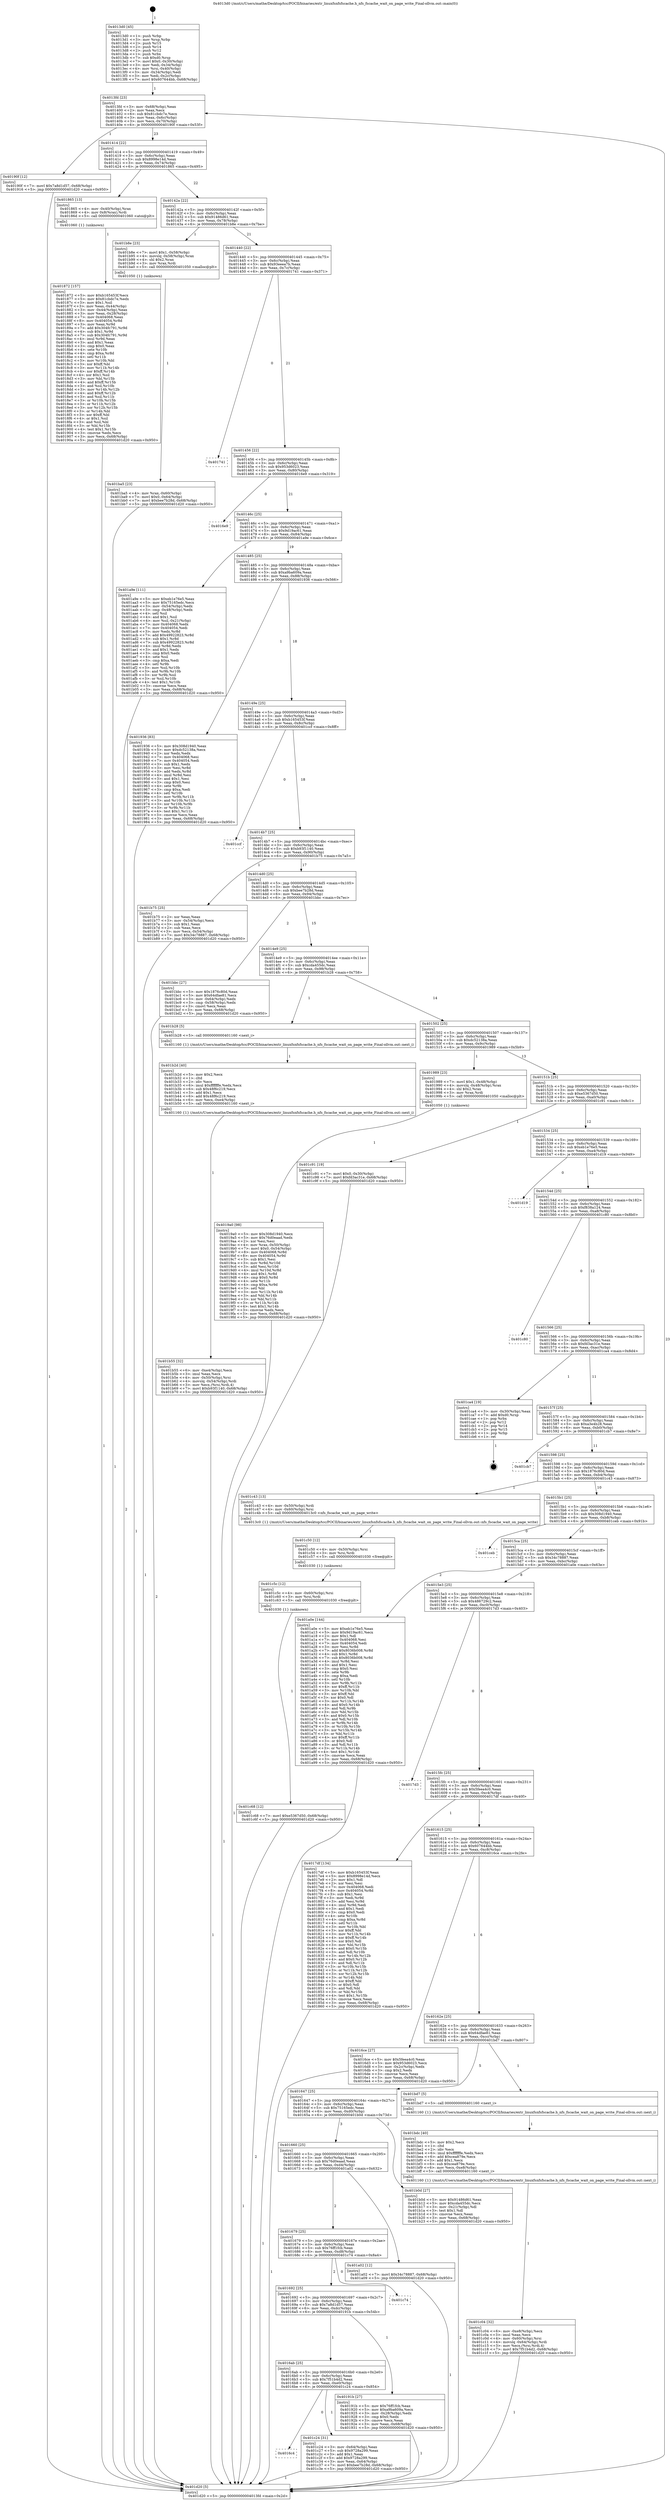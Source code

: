 digraph "0x4013d0" {
  label = "0x4013d0 (/mnt/c/Users/mathe/Desktop/tcc/POCII/binaries/extr_linuxfsnfsfscache.h_nfs_fscache_wait_on_page_write_Final-ollvm.out::main(0))"
  labelloc = "t"
  node[shape=record]

  Entry [label="",width=0.3,height=0.3,shape=circle,fillcolor=black,style=filled]
  "0x4013fd" [label="{
     0x4013fd [23]\l
     | [instrs]\l
     &nbsp;&nbsp;0x4013fd \<+3\>: mov -0x68(%rbp),%eax\l
     &nbsp;&nbsp;0x401400 \<+2\>: mov %eax,%ecx\l
     &nbsp;&nbsp;0x401402 \<+6\>: sub $0x81cbdc7e,%ecx\l
     &nbsp;&nbsp;0x401408 \<+3\>: mov %eax,-0x6c(%rbp)\l
     &nbsp;&nbsp;0x40140b \<+3\>: mov %ecx,-0x70(%rbp)\l
     &nbsp;&nbsp;0x40140e \<+6\>: je 000000000040190f \<main+0x53f\>\l
  }"]
  "0x40190f" [label="{
     0x40190f [12]\l
     | [instrs]\l
     &nbsp;&nbsp;0x40190f \<+7\>: movl $0x7a8d1d57,-0x68(%rbp)\l
     &nbsp;&nbsp;0x401916 \<+5\>: jmp 0000000000401d20 \<main+0x950\>\l
  }"]
  "0x401414" [label="{
     0x401414 [22]\l
     | [instrs]\l
     &nbsp;&nbsp;0x401414 \<+5\>: jmp 0000000000401419 \<main+0x49\>\l
     &nbsp;&nbsp;0x401419 \<+3\>: mov -0x6c(%rbp),%eax\l
     &nbsp;&nbsp;0x40141c \<+5\>: sub $0x8998e14d,%eax\l
     &nbsp;&nbsp;0x401421 \<+3\>: mov %eax,-0x74(%rbp)\l
     &nbsp;&nbsp;0x401424 \<+6\>: je 0000000000401865 \<main+0x495\>\l
  }"]
  Exit [label="",width=0.3,height=0.3,shape=circle,fillcolor=black,style=filled,peripheries=2]
  "0x401865" [label="{
     0x401865 [13]\l
     | [instrs]\l
     &nbsp;&nbsp;0x401865 \<+4\>: mov -0x40(%rbp),%rax\l
     &nbsp;&nbsp;0x401869 \<+4\>: mov 0x8(%rax),%rdi\l
     &nbsp;&nbsp;0x40186d \<+5\>: call 0000000000401060 \<atoi@plt\>\l
     | [calls]\l
     &nbsp;&nbsp;0x401060 \{1\} (unknown)\l
  }"]
  "0x40142a" [label="{
     0x40142a [22]\l
     | [instrs]\l
     &nbsp;&nbsp;0x40142a \<+5\>: jmp 000000000040142f \<main+0x5f\>\l
     &nbsp;&nbsp;0x40142f \<+3\>: mov -0x6c(%rbp),%eax\l
     &nbsp;&nbsp;0x401432 \<+5\>: sub $0x91486d61,%eax\l
     &nbsp;&nbsp;0x401437 \<+3\>: mov %eax,-0x78(%rbp)\l
     &nbsp;&nbsp;0x40143a \<+6\>: je 0000000000401b8e \<main+0x7be\>\l
  }"]
  "0x401c68" [label="{
     0x401c68 [12]\l
     | [instrs]\l
     &nbsp;&nbsp;0x401c68 \<+7\>: movl $0xe5367d50,-0x68(%rbp)\l
     &nbsp;&nbsp;0x401c6f \<+5\>: jmp 0000000000401d20 \<main+0x950\>\l
  }"]
  "0x401b8e" [label="{
     0x401b8e [23]\l
     | [instrs]\l
     &nbsp;&nbsp;0x401b8e \<+7\>: movl $0x1,-0x58(%rbp)\l
     &nbsp;&nbsp;0x401b95 \<+4\>: movslq -0x58(%rbp),%rax\l
     &nbsp;&nbsp;0x401b99 \<+4\>: shl $0x2,%rax\l
     &nbsp;&nbsp;0x401b9d \<+3\>: mov %rax,%rdi\l
     &nbsp;&nbsp;0x401ba0 \<+5\>: call 0000000000401050 \<malloc@plt\>\l
     | [calls]\l
     &nbsp;&nbsp;0x401050 \{1\} (unknown)\l
  }"]
  "0x401440" [label="{
     0x401440 [22]\l
     | [instrs]\l
     &nbsp;&nbsp;0x401440 \<+5\>: jmp 0000000000401445 \<main+0x75\>\l
     &nbsp;&nbsp;0x401445 \<+3\>: mov -0x6c(%rbp),%eax\l
     &nbsp;&nbsp;0x401448 \<+5\>: sub $0x93eeea7b,%eax\l
     &nbsp;&nbsp;0x40144d \<+3\>: mov %eax,-0x7c(%rbp)\l
     &nbsp;&nbsp;0x401450 \<+6\>: je 0000000000401741 \<main+0x371\>\l
  }"]
  "0x401c5c" [label="{
     0x401c5c [12]\l
     | [instrs]\l
     &nbsp;&nbsp;0x401c5c \<+4\>: mov -0x60(%rbp),%rsi\l
     &nbsp;&nbsp;0x401c60 \<+3\>: mov %rsi,%rdi\l
     &nbsp;&nbsp;0x401c63 \<+5\>: call 0000000000401030 \<free@plt\>\l
     | [calls]\l
     &nbsp;&nbsp;0x401030 \{1\} (unknown)\l
  }"]
  "0x401741" [label="{
     0x401741\l
  }", style=dashed]
  "0x401456" [label="{
     0x401456 [22]\l
     | [instrs]\l
     &nbsp;&nbsp;0x401456 \<+5\>: jmp 000000000040145b \<main+0x8b\>\l
     &nbsp;&nbsp;0x40145b \<+3\>: mov -0x6c(%rbp),%eax\l
     &nbsp;&nbsp;0x40145e \<+5\>: sub $0x953d6023,%eax\l
     &nbsp;&nbsp;0x401463 \<+3\>: mov %eax,-0x80(%rbp)\l
     &nbsp;&nbsp;0x401466 \<+6\>: je 00000000004016e9 \<main+0x319\>\l
  }"]
  "0x401c50" [label="{
     0x401c50 [12]\l
     | [instrs]\l
     &nbsp;&nbsp;0x401c50 \<+4\>: mov -0x50(%rbp),%rsi\l
     &nbsp;&nbsp;0x401c54 \<+3\>: mov %rsi,%rdi\l
     &nbsp;&nbsp;0x401c57 \<+5\>: call 0000000000401030 \<free@plt\>\l
     | [calls]\l
     &nbsp;&nbsp;0x401030 \{1\} (unknown)\l
  }"]
  "0x4016e9" [label="{
     0x4016e9\l
  }", style=dashed]
  "0x40146c" [label="{
     0x40146c [25]\l
     | [instrs]\l
     &nbsp;&nbsp;0x40146c \<+5\>: jmp 0000000000401471 \<main+0xa1\>\l
     &nbsp;&nbsp;0x401471 \<+3\>: mov -0x6c(%rbp),%eax\l
     &nbsp;&nbsp;0x401474 \<+5\>: sub $0x9d19ac61,%eax\l
     &nbsp;&nbsp;0x401479 \<+6\>: mov %eax,-0x84(%rbp)\l
     &nbsp;&nbsp;0x40147f \<+6\>: je 0000000000401a9e \<main+0x6ce\>\l
  }"]
  "0x4016c4" [label="{
     0x4016c4\l
  }", style=dashed]
  "0x401a9e" [label="{
     0x401a9e [111]\l
     | [instrs]\l
     &nbsp;&nbsp;0x401a9e \<+5\>: mov $0xeb1e76e5,%eax\l
     &nbsp;&nbsp;0x401aa3 \<+5\>: mov $0x75165edc,%ecx\l
     &nbsp;&nbsp;0x401aa8 \<+3\>: mov -0x54(%rbp),%edx\l
     &nbsp;&nbsp;0x401aab \<+3\>: cmp -0x48(%rbp),%edx\l
     &nbsp;&nbsp;0x401aae \<+4\>: setl %sil\l
     &nbsp;&nbsp;0x401ab2 \<+4\>: and $0x1,%sil\l
     &nbsp;&nbsp;0x401ab6 \<+4\>: mov %sil,-0x21(%rbp)\l
     &nbsp;&nbsp;0x401aba \<+7\>: mov 0x404068,%edx\l
     &nbsp;&nbsp;0x401ac1 \<+7\>: mov 0x404054,%edi\l
     &nbsp;&nbsp;0x401ac8 \<+3\>: mov %edx,%r8d\l
     &nbsp;&nbsp;0x401acb \<+7\>: add $0x49922823,%r8d\l
     &nbsp;&nbsp;0x401ad2 \<+4\>: sub $0x1,%r8d\l
     &nbsp;&nbsp;0x401ad6 \<+7\>: sub $0x49922823,%r8d\l
     &nbsp;&nbsp;0x401add \<+4\>: imul %r8d,%edx\l
     &nbsp;&nbsp;0x401ae1 \<+3\>: and $0x1,%edx\l
     &nbsp;&nbsp;0x401ae4 \<+3\>: cmp $0x0,%edx\l
     &nbsp;&nbsp;0x401ae7 \<+4\>: sete %sil\l
     &nbsp;&nbsp;0x401aeb \<+3\>: cmp $0xa,%edi\l
     &nbsp;&nbsp;0x401aee \<+4\>: setl %r9b\l
     &nbsp;&nbsp;0x401af2 \<+3\>: mov %sil,%r10b\l
     &nbsp;&nbsp;0x401af5 \<+3\>: and %r9b,%r10b\l
     &nbsp;&nbsp;0x401af8 \<+3\>: xor %r9b,%sil\l
     &nbsp;&nbsp;0x401afb \<+3\>: or %sil,%r10b\l
     &nbsp;&nbsp;0x401afe \<+4\>: test $0x1,%r10b\l
     &nbsp;&nbsp;0x401b02 \<+3\>: cmovne %ecx,%eax\l
     &nbsp;&nbsp;0x401b05 \<+3\>: mov %eax,-0x68(%rbp)\l
     &nbsp;&nbsp;0x401b08 \<+5\>: jmp 0000000000401d20 \<main+0x950\>\l
  }"]
  "0x401485" [label="{
     0x401485 [25]\l
     | [instrs]\l
     &nbsp;&nbsp;0x401485 \<+5\>: jmp 000000000040148a \<main+0xba\>\l
     &nbsp;&nbsp;0x40148a \<+3\>: mov -0x6c(%rbp),%eax\l
     &nbsp;&nbsp;0x40148d \<+5\>: sub $0xa9ba609a,%eax\l
     &nbsp;&nbsp;0x401492 \<+6\>: mov %eax,-0x88(%rbp)\l
     &nbsp;&nbsp;0x401498 \<+6\>: je 0000000000401936 \<main+0x566\>\l
  }"]
  "0x401c24" [label="{
     0x401c24 [31]\l
     | [instrs]\l
     &nbsp;&nbsp;0x401c24 \<+3\>: mov -0x64(%rbp),%eax\l
     &nbsp;&nbsp;0x401c27 \<+5\>: sub $0x9728a299,%eax\l
     &nbsp;&nbsp;0x401c2c \<+3\>: add $0x1,%eax\l
     &nbsp;&nbsp;0x401c2f \<+5\>: add $0x9728a299,%eax\l
     &nbsp;&nbsp;0x401c34 \<+3\>: mov %eax,-0x64(%rbp)\l
     &nbsp;&nbsp;0x401c37 \<+7\>: movl $0xbee7b28d,-0x68(%rbp)\l
     &nbsp;&nbsp;0x401c3e \<+5\>: jmp 0000000000401d20 \<main+0x950\>\l
  }"]
  "0x401936" [label="{
     0x401936 [83]\l
     | [instrs]\l
     &nbsp;&nbsp;0x401936 \<+5\>: mov $0x308d1940,%eax\l
     &nbsp;&nbsp;0x40193b \<+5\>: mov $0xdc52138a,%ecx\l
     &nbsp;&nbsp;0x401940 \<+2\>: xor %edx,%edx\l
     &nbsp;&nbsp;0x401942 \<+7\>: mov 0x404068,%esi\l
     &nbsp;&nbsp;0x401949 \<+7\>: mov 0x404054,%edi\l
     &nbsp;&nbsp;0x401950 \<+3\>: sub $0x1,%edx\l
     &nbsp;&nbsp;0x401953 \<+3\>: mov %esi,%r8d\l
     &nbsp;&nbsp;0x401956 \<+3\>: add %edx,%r8d\l
     &nbsp;&nbsp;0x401959 \<+4\>: imul %r8d,%esi\l
     &nbsp;&nbsp;0x40195d \<+3\>: and $0x1,%esi\l
     &nbsp;&nbsp;0x401960 \<+3\>: cmp $0x0,%esi\l
     &nbsp;&nbsp;0x401963 \<+4\>: sete %r9b\l
     &nbsp;&nbsp;0x401967 \<+3\>: cmp $0xa,%edi\l
     &nbsp;&nbsp;0x40196a \<+4\>: setl %r10b\l
     &nbsp;&nbsp;0x40196e \<+3\>: mov %r9b,%r11b\l
     &nbsp;&nbsp;0x401971 \<+3\>: and %r10b,%r11b\l
     &nbsp;&nbsp;0x401974 \<+3\>: xor %r10b,%r9b\l
     &nbsp;&nbsp;0x401977 \<+3\>: or %r9b,%r11b\l
     &nbsp;&nbsp;0x40197a \<+4\>: test $0x1,%r11b\l
     &nbsp;&nbsp;0x40197e \<+3\>: cmovne %ecx,%eax\l
     &nbsp;&nbsp;0x401981 \<+3\>: mov %eax,-0x68(%rbp)\l
     &nbsp;&nbsp;0x401984 \<+5\>: jmp 0000000000401d20 \<main+0x950\>\l
  }"]
  "0x40149e" [label="{
     0x40149e [25]\l
     | [instrs]\l
     &nbsp;&nbsp;0x40149e \<+5\>: jmp 00000000004014a3 \<main+0xd3\>\l
     &nbsp;&nbsp;0x4014a3 \<+3\>: mov -0x6c(%rbp),%eax\l
     &nbsp;&nbsp;0x4014a6 \<+5\>: sub $0xb165453f,%eax\l
     &nbsp;&nbsp;0x4014ab \<+6\>: mov %eax,-0x8c(%rbp)\l
     &nbsp;&nbsp;0x4014b1 \<+6\>: je 0000000000401ccf \<main+0x8ff\>\l
  }"]
  "0x401c04" [label="{
     0x401c04 [32]\l
     | [instrs]\l
     &nbsp;&nbsp;0x401c04 \<+6\>: mov -0xe8(%rbp),%ecx\l
     &nbsp;&nbsp;0x401c0a \<+3\>: imul %eax,%ecx\l
     &nbsp;&nbsp;0x401c0d \<+4\>: mov -0x60(%rbp),%rsi\l
     &nbsp;&nbsp;0x401c11 \<+4\>: movslq -0x64(%rbp),%rdi\l
     &nbsp;&nbsp;0x401c15 \<+3\>: mov %ecx,(%rsi,%rdi,4)\l
     &nbsp;&nbsp;0x401c18 \<+7\>: movl $0x7f51b4d2,-0x68(%rbp)\l
     &nbsp;&nbsp;0x401c1f \<+5\>: jmp 0000000000401d20 \<main+0x950\>\l
  }"]
  "0x401ccf" [label="{
     0x401ccf\l
  }", style=dashed]
  "0x4014b7" [label="{
     0x4014b7 [25]\l
     | [instrs]\l
     &nbsp;&nbsp;0x4014b7 \<+5\>: jmp 00000000004014bc \<main+0xec\>\l
     &nbsp;&nbsp;0x4014bc \<+3\>: mov -0x6c(%rbp),%eax\l
     &nbsp;&nbsp;0x4014bf \<+5\>: sub $0xb93f1140,%eax\l
     &nbsp;&nbsp;0x4014c4 \<+6\>: mov %eax,-0x90(%rbp)\l
     &nbsp;&nbsp;0x4014ca \<+6\>: je 0000000000401b75 \<main+0x7a5\>\l
  }"]
  "0x401bdc" [label="{
     0x401bdc [40]\l
     | [instrs]\l
     &nbsp;&nbsp;0x401bdc \<+5\>: mov $0x2,%ecx\l
     &nbsp;&nbsp;0x401be1 \<+1\>: cltd\l
     &nbsp;&nbsp;0x401be2 \<+2\>: idiv %ecx\l
     &nbsp;&nbsp;0x401be4 \<+6\>: imul $0xfffffffe,%edx,%ecx\l
     &nbsp;&nbsp;0x401bea \<+6\>: add $0xcea879e,%ecx\l
     &nbsp;&nbsp;0x401bf0 \<+3\>: add $0x1,%ecx\l
     &nbsp;&nbsp;0x401bf3 \<+6\>: sub $0xcea879e,%ecx\l
     &nbsp;&nbsp;0x401bf9 \<+6\>: mov %ecx,-0xe8(%rbp)\l
     &nbsp;&nbsp;0x401bff \<+5\>: call 0000000000401160 \<next_i\>\l
     | [calls]\l
     &nbsp;&nbsp;0x401160 \{1\} (/mnt/c/Users/mathe/Desktop/tcc/POCII/binaries/extr_linuxfsnfsfscache.h_nfs_fscache_wait_on_page_write_Final-ollvm.out::next_i)\l
  }"]
  "0x401b75" [label="{
     0x401b75 [25]\l
     | [instrs]\l
     &nbsp;&nbsp;0x401b75 \<+2\>: xor %eax,%eax\l
     &nbsp;&nbsp;0x401b77 \<+3\>: mov -0x54(%rbp),%ecx\l
     &nbsp;&nbsp;0x401b7a \<+3\>: sub $0x1,%eax\l
     &nbsp;&nbsp;0x401b7d \<+2\>: sub %eax,%ecx\l
     &nbsp;&nbsp;0x401b7f \<+3\>: mov %ecx,-0x54(%rbp)\l
     &nbsp;&nbsp;0x401b82 \<+7\>: movl $0x34c78887,-0x68(%rbp)\l
     &nbsp;&nbsp;0x401b89 \<+5\>: jmp 0000000000401d20 \<main+0x950\>\l
  }"]
  "0x4014d0" [label="{
     0x4014d0 [25]\l
     | [instrs]\l
     &nbsp;&nbsp;0x4014d0 \<+5\>: jmp 00000000004014d5 \<main+0x105\>\l
     &nbsp;&nbsp;0x4014d5 \<+3\>: mov -0x6c(%rbp),%eax\l
     &nbsp;&nbsp;0x4014d8 \<+5\>: sub $0xbee7b28d,%eax\l
     &nbsp;&nbsp;0x4014dd \<+6\>: mov %eax,-0x94(%rbp)\l
     &nbsp;&nbsp;0x4014e3 \<+6\>: je 0000000000401bbc \<main+0x7ec\>\l
  }"]
  "0x401ba5" [label="{
     0x401ba5 [23]\l
     | [instrs]\l
     &nbsp;&nbsp;0x401ba5 \<+4\>: mov %rax,-0x60(%rbp)\l
     &nbsp;&nbsp;0x401ba9 \<+7\>: movl $0x0,-0x64(%rbp)\l
     &nbsp;&nbsp;0x401bb0 \<+7\>: movl $0xbee7b28d,-0x68(%rbp)\l
     &nbsp;&nbsp;0x401bb7 \<+5\>: jmp 0000000000401d20 \<main+0x950\>\l
  }"]
  "0x401bbc" [label="{
     0x401bbc [27]\l
     | [instrs]\l
     &nbsp;&nbsp;0x401bbc \<+5\>: mov $0x1876c80d,%eax\l
     &nbsp;&nbsp;0x401bc1 \<+5\>: mov $0x64dfae81,%ecx\l
     &nbsp;&nbsp;0x401bc6 \<+3\>: mov -0x64(%rbp),%edx\l
     &nbsp;&nbsp;0x401bc9 \<+3\>: cmp -0x58(%rbp),%edx\l
     &nbsp;&nbsp;0x401bcc \<+3\>: cmovl %ecx,%eax\l
     &nbsp;&nbsp;0x401bcf \<+3\>: mov %eax,-0x68(%rbp)\l
     &nbsp;&nbsp;0x401bd2 \<+5\>: jmp 0000000000401d20 \<main+0x950\>\l
  }"]
  "0x4014e9" [label="{
     0x4014e9 [25]\l
     | [instrs]\l
     &nbsp;&nbsp;0x4014e9 \<+5\>: jmp 00000000004014ee \<main+0x11e\>\l
     &nbsp;&nbsp;0x4014ee \<+3\>: mov -0x6c(%rbp),%eax\l
     &nbsp;&nbsp;0x4014f1 \<+5\>: sub $0xcda455dc,%eax\l
     &nbsp;&nbsp;0x4014f6 \<+6\>: mov %eax,-0x98(%rbp)\l
     &nbsp;&nbsp;0x4014fc \<+6\>: je 0000000000401b28 \<main+0x758\>\l
  }"]
  "0x401b55" [label="{
     0x401b55 [32]\l
     | [instrs]\l
     &nbsp;&nbsp;0x401b55 \<+6\>: mov -0xe4(%rbp),%ecx\l
     &nbsp;&nbsp;0x401b5b \<+3\>: imul %eax,%ecx\l
     &nbsp;&nbsp;0x401b5e \<+4\>: mov -0x50(%rbp),%rsi\l
     &nbsp;&nbsp;0x401b62 \<+4\>: movslq -0x54(%rbp),%rdi\l
     &nbsp;&nbsp;0x401b66 \<+3\>: mov %ecx,(%rsi,%rdi,4)\l
     &nbsp;&nbsp;0x401b69 \<+7\>: movl $0xb93f1140,-0x68(%rbp)\l
     &nbsp;&nbsp;0x401b70 \<+5\>: jmp 0000000000401d20 \<main+0x950\>\l
  }"]
  "0x401b28" [label="{
     0x401b28 [5]\l
     | [instrs]\l
     &nbsp;&nbsp;0x401b28 \<+5\>: call 0000000000401160 \<next_i\>\l
     | [calls]\l
     &nbsp;&nbsp;0x401160 \{1\} (/mnt/c/Users/mathe/Desktop/tcc/POCII/binaries/extr_linuxfsnfsfscache.h_nfs_fscache_wait_on_page_write_Final-ollvm.out::next_i)\l
  }"]
  "0x401502" [label="{
     0x401502 [25]\l
     | [instrs]\l
     &nbsp;&nbsp;0x401502 \<+5\>: jmp 0000000000401507 \<main+0x137\>\l
     &nbsp;&nbsp;0x401507 \<+3\>: mov -0x6c(%rbp),%eax\l
     &nbsp;&nbsp;0x40150a \<+5\>: sub $0xdc52138a,%eax\l
     &nbsp;&nbsp;0x40150f \<+6\>: mov %eax,-0x9c(%rbp)\l
     &nbsp;&nbsp;0x401515 \<+6\>: je 0000000000401989 \<main+0x5b9\>\l
  }"]
  "0x401b2d" [label="{
     0x401b2d [40]\l
     | [instrs]\l
     &nbsp;&nbsp;0x401b2d \<+5\>: mov $0x2,%ecx\l
     &nbsp;&nbsp;0x401b32 \<+1\>: cltd\l
     &nbsp;&nbsp;0x401b33 \<+2\>: idiv %ecx\l
     &nbsp;&nbsp;0x401b35 \<+6\>: imul $0xfffffffe,%edx,%ecx\l
     &nbsp;&nbsp;0x401b3b \<+6\>: sub $0x48f6c219,%ecx\l
     &nbsp;&nbsp;0x401b41 \<+3\>: add $0x1,%ecx\l
     &nbsp;&nbsp;0x401b44 \<+6\>: add $0x48f6c219,%ecx\l
     &nbsp;&nbsp;0x401b4a \<+6\>: mov %ecx,-0xe4(%rbp)\l
     &nbsp;&nbsp;0x401b50 \<+5\>: call 0000000000401160 \<next_i\>\l
     | [calls]\l
     &nbsp;&nbsp;0x401160 \{1\} (/mnt/c/Users/mathe/Desktop/tcc/POCII/binaries/extr_linuxfsnfsfscache.h_nfs_fscache_wait_on_page_write_Final-ollvm.out::next_i)\l
  }"]
  "0x401989" [label="{
     0x401989 [23]\l
     | [instrs]\l
     &nbsp;&nbsp;0x401989 \<+7\>: movl $0x1,-0x48(%rbp)\l
     &nbsp;&nbsp;0x401990 \<+4\>: movslq -0x48(%rbp),%rax\l
     &nbsp;&nbsp;0x401994 \<+4\>: shl $0x2,%rax\l
     &nbsp;&nbsp;0x401998 \<+3\>: mov %rax,%rdi\l
     &nbsp;&nbsp;0x40199b \<+5\>: call 0000000000401050 \<malloc@plt\>\l
     | [calls]\l
     &nbsp;&nbsp;0x401050 \{1\} (unknown)\l
  }"]
  "0x40151b" [label="{
     0x40151b [25]\l
     | [instrs]\l
     &nbsp;&nbsp;0x40151b \<+5\>: jmp 0000000000401520 \<main+0x150\>\l
     &nbsp;&nbsp;0x401520 \<+3\>: mov -0x6c(%rbp),%eax\l
     &nbsp;&nbsp;0x401523 \<+5\>: sub $0xe5367d50,%eax\l
     &nbsp;&nbsp;0x401528 \<+6\>: mov %eax,-0xa0(%rbp)\l
     &nbsp;&nbsp;0x40152e \<+6\>: je 0000000000401c91 \<main+0x8c1\>\l
  }"]
  "0x4019a0" [label="{
     0x4019a0 [98]\l
     | [instrs]\l
     &nbsp;&nbsp;0x4019a0 \<+5\>: mov $0x308d1940,%ecx\l
     &nbsp;&nbsp;0x4019a5 \<+5\>: mov $0x76d0eaad,%edx\l
     &nbsp;&nbsp;0x4019aa \<+2\>: xor %esi,%esi\l
     &nbsp;&nbsp;0x4019ac \<+4\>: mov %rax,-0x50(%rbp)\l
     &nbsp;&nbsp;0x4019b0 \<+7\>: movl $0x0,-0x54(%rbp)\l
     &nbsp;&nbsp;0x4019b7 \<+8\>: mov 0x404068,%r8d\l
     &nbsp;&nbsp;0x4019bf \<+8\>: mov 0x404054,%r9d\l
     &nbsp;&nbsp;0x4019c7 \<+3\>: sub $0x1,%esi\l
     &nbsp;&nbsp;0x4019ca \<+3\>: mov %r8d,%r10d\l
     &nbsp;&nbsp;0x4019cd \<+3\>: add %esi,%r10d\l
     &nbsp;&nbsp;0x4019d0 \<+4\>: imul %r10d,%r8d\l
     &nbsp;&nbsp;0x4019d4 \<+4\>: and $0x1,%r8d\l
     &nbsp;&nbsp;0x4019d8 \<+4\>: cmp $0x0,%r8d\l
     &nbsp;&nbsp;0x4019dc \<+4\>: sete %r11b\l
     &nbsp;&nbsp;0x4019e0 \<+4\>: cmp $0xa,%r9d\l
     &nbsp;&nbsp;0x4019e4 \<+3\>: setl %bl\l
     &nbsp;&nbsp;0x4019e7 \<+3\>: mov %r11b,%r14b\l
     &nbsp;&nbsp;0x4019ea \<+3\>: and %bl,%r14b\l
     &nbsp;&nbsp;0x4019ed \<+3\>: xor %bl,%r11b\l
     &nbsp;&nbsp;0x4019f0 \<+3\>: or %r11b,%r14b\l
     &nbsp;&nbsp;0x4019f3 \<+4\>: test $0x1,%r14b\l
     &nbsp;&nbsp;0x4019f7 \<+3\>: cmovne %edx,%ecx\l
     &nbsp;&nbsp;0x4019fa \<+3\>: mov %ecx,-0x68(%rbp)\l
     &nbsp;&nbsp;0x4019fd \<+5\>: jmp 0000000000401d20 \<main+0x950\>\l
  }"]
  "0x401c91" [label="{
     0x401c91 [19]\l
     | [instrs]\l
     &nbsp;&nbsp;0x401c91 \<+7\>: movl $0x0,-0x30(%rbp)\l
     &nbsp;&nbsp;0x401c98 \<+7\>: movl $0xfd3ac31e,-0x68(%rbp)\l
     &nbsp;&nbsp;0x401c9f \<+5\>: jmp 0000000000401d20 \<main+0x950\>\l
  }"]
  "0x401534" [label="{
     0x401534 [25]\l
     | [instrs]\l
     &nbsp;&nbsp;0x401534 \<+5\>: jmp 0000000000401539 \<main+0x169\>\l
     &nbsp;&nbsp;0x401539 \<+3\>: mov -0x6c(%rbp),%eax\l
     &nbsp;&nbsp;0x40153c \<+5\>: sub $0xeb1e76e5,%eax\l
     &nbsp;&nbsp;0x401541 \<+6\>: mov %eax,-0xa4(%rbp)\l
     &nbsp;&nbsp;0x401547 \<+6\>: je 0000000000401d19 \<main+0x949\>\l
  }"]
  "0x4016ab" [label="{
     0x4016ab [25]\l
     | [instrs]\l
     &nbsp;&nbsp;0x4016ab \<+5\>: jmp 00000000004016b0 \<main+0x2e0\>\l
     &nbsp;&nbsp;0x4016b0 \<+3\>: mov -0x6c(%rbp),%eax\l
     &nbsp;&nbsp;0x4016b3 \<+5\>: sub $0x7f51b4d2,%eax\l
     &nbsp;&nbsp;0x4016b8 \<+6\>: mov %eax,-0xe0(%rbp)\l
     &nbsp;&nbsp;0x4016be \<+6\>: je 0000000000401c24 \<main+0x854\>\l
  }"]
  "0x401d19" [label="{
     0x401d19\l
  }", style=dashed]
  "0x40154d" [label="{
     0x40154d [25]\l
     | [instrs]\l
     &nbsp;&nbsp;0x40154d \<+5\>: jmp 0000000000401552 \<main+0x182\>\l
     &nbsp;&nbsp;0x401552 \<+3\>: mov -0x6c(%rbp),%eax\l
     &nbsp;&nbsp;0x401555 \<+5\>: sub $0xf838a124,%eax\l
     &nbsp;&nbsp;0x40155a \<+6\>: mov %eax,-0xa8(%rbp)\l
     &nbsp;&nbsp;0x401560 \<+6\>: je 0000000000401c80 \<main+0x8b0\>\l
  }"]
  "0x40191b" [label="{
     0x40191b [27]\l
     | [instrs]\l
     &nbsp;&nbsp;0x40191b \<+5\>: mov $0x76ff1fcb,%eax\l
     &nbsp;&nbsp;0x401920 \<+5\>: mov $0xa9ba609a,%ecx\l
     &nbsp;&nbsp;0x401925 \<+3\>: mov -0x28(%rbp),%edx\l
     &nbsp;&nbsp;0x401928 \<+3\>: cmp $0x0,%edx\l
     &nbsp;&nbsp;0x40192b \<+3\>: cmove %ecx,%eax\l
     &nbsp;&nbsp;0x40192e \<+3\>: mov %eax,-0x68(%rbp)\l
     &nbsp;&nbsp;0x401931 \<+5\>: jmp 0000000000401d20 \<main+0x950\>\l
  }"]
  "0x401c80" [label="{
     0x401c80\l
  }", style=dashed]
  "0x401566" [label="{
     0x401566 [25]\l
     | [instrs]\l
     &nbsp;&nbsp;0x401566 \<+5\>: jmp 000000000040156b \<main+0x19b\>\l
     &nbsp;&nbsp;0x40156b \<+3\>: mov -0x6c(%rbp),%eax\l
     &nbsp;&nbsp;0x40156e \<+5\>: sub $0xfd3ac31e,%eax\l
     &nbsp;&nbsp;0x401573 \<+6\>: mov %eax,-0xac(%rbp)\l
     &nbsp;&nbsp;0x401579 \<+6\>: je 0000000000401ca4 \<main+0x8d4\>\l
  }"]
  "0x401692" [label="{
     0x401692 [25]\l
     | [instrs]\l
     &nbsp;&nbsp;0x401692 \<+5\>: jmp 0000000000401697 \<main+0x2c7\>\l
     &nbsp;&nbsp;0x401697 \<+3\>: mov -0x6c(%rbp),%eax\l
     &nbsp;&nbsp;0x40169a \<+5\>: sub $0x7a8d1d57,%eax\l
     &nbsp;&nbsp;0x40169f \<+6\>: mov %eax,-0xdc(%rbp)\l
     &nbsp;&nbsp;0x4016a5 \<+6\>: je 000000000040191b \<main+0x54b\>\l
  }"]
  "0x401ca4" [label="{
     0x401ca4 [19]\l
     | [instrs]\l
     &nbsp;&nbsp;0x401ca4 \<+3\>: mov -0x30(%rbp),%eax\l
     &nbsp;&nbsp;0x401ca7 \<+7\>: add $0xd0,%rsp\l
     &nbsp;&nbsp;0x401cae \<+1\>: pop %rbx\l
     &nbsp;&nbsp;0x401caf \<+2\>: pop %r12\l
     &nbsp;&nbsp;0x401cb1 \<+2\>: pop %r14\l
     &nbsp;&nbsp;0x401cb3 \<+2\>: pop %r15\l
     &nbsp;&nbsp;0x401cb5 \<+1\>: pop %rbp\l
     &nbsp;&nbsp;0x401cb6 \<+1\>: ret\l
  }"]
  "0x40157f" [label="{
     0x40157f [25]\l
     | [instrs]\l
     &nbsp;&nbsp;0x40157f \<+5\>: jmp 0000000000401584 \<main+0x1b4\>\l
     &nbsp;&nbsp;0x401584 \<+3\>: mov -0x6c(%rbp),%eax\l
     &nbsp;&nbsp;0x401587 \<+5\>: sub $0xa3e4b28,%eax\l
     &nbsp;&nbsp;0x40158c \<+6\>: mov %eax,-0xb0(%rbp)\l
     &nbsp;&nbsp;0x401592 \<+6\>: je 0000000000401cb7 \<main+0x8e7\>\l
  }"]
  "0x401c74" [label="{
     0x401c74\l
  }", style=dashed]
  "0x401cb7" [label="{
     0x401cb7\l
  }", style=dashed]
  "0x401598" [label="{
     0x401598 [25]\l
     | [instrs]\l
     &nbsp;&nbsp;0x401598 \<+5\>: jmp 000000000040159d \<main+0x1cd\>\l
     &nbsp;&nbsp;0x40159d \<+3\>: mov -0x6c(%rbp),%eax\l
     &nbsp;&nbsp;0x4015a0 \<+5\>: sub $0x1876c80d,%eax\l
     &nbsp;&nbsp;0x4015a5 \<+6\>: mov %eax,-0xb4(%rbp)\l
     &nbsp;&nbsp;0x4015ab \<+6\>: je 0000000000401c43 \<main+0x873\>\l
  }"]
  "0x401679" [label="{
     0x401679 [25]\l
     | [instrs]\l
     &nbsp;&nbsp;0x401679 \<+5\>: jmp 000000000040167e \<main+0x2ae\>\l
     &nbsp;&nbsp;0x40167e \<+3\>: mov -0x6c(%rbp),%eax\l
     &nbsp;&nbsp;0x401681 \<+5\>: sub $0x76ff1fcb,%eax\l
     &nbsp;&nbsp;0x401686 \<+6\>: mov %eax,-0xd8(%rbp)\l
     &nbsp;&nbsp;0x40168c \<+6\>: je 0000000000401c74 \<main+0x8a4\>\l
  }"]
  "0x401c43" [label="{
     0x401c43 [13]\l
     | [instrs]\l
     &nbsp;&nbsp;0x401c43 \<+4\>: mov -0x50(%rbp),%rdi\l
     &nbsp;&nbsp;0x401c47 \<+4\>: mov -0x60(%rbp),%rsi\l
     &nbsp;&nbsp;0x401c4b \<+5\>: call 00000000004013c0 \<nfs_fscache_wait_on_page_write\>\l
     | [calls]\l
     &nbsp;&nbsp;0x4013c0 \{1\} (/mnt/c/Users/mathe/Desktop/tcc/POCII/binaries/extr_linuxfsnfsfscache.h_nfs_fscache_wait_on_page_write_Final-ollvm.out::nfs_fscache_wait_on_page_write)\l
  }"]
  "0x4015b1" [label="{
     0x4015b1 [25]\l
     | [instrs]\l
     &nbsp;&nbsp;0x4015b1 \<+5\>: jmp 00000000004015b6 \<main+0x1e6\>\l
     &nbsp;&nbsp;0x4015b6 \<+3\>: mov -0x6c(%rbp),%eax\l
     &nbsp;&nbsp;0x4015b9 \<+5\>: sub $0x308d1940,%eax\l
     &nbsp;&nbsp;0x4015be \<+6\>: mov %eax,-0xb8(%rbp)\l
     &nbsp;&nbsp;0x4015c4 \<+6\>: je 0000000000401ceb \<main+0x91b\>\l
  }"]
  "0x401a02" [label="{
     0x401a02 [12]\l
     | [instrs]\l
     &nbsp;&nbsp;0x401a02 \<+7\>: movl $0x34c78887,-0x68(%rbp)\l
     &nbsp;&nbsp;0x401a09 \<+5\>: jmp 0000000000401d20 \<main+0x950\>\l
  }"]
  "0x401ceb" [label="{
     0x401ceb\l
  }", style=dashed]
  "0x4015ca" [label="{
     0x4015ca [25]\l
     | [instrs]\l
     &nbsp;&nbsp;0x4015ca \<+5\>: jmp 00000000004015cf \<main+0x1ff\>\l
     &nbsp;&nbsp;0x4015cf \<+3\>: mov -0x6c(%rbp),%eax\l
     &nbsp;&nbsp;0x4015d2 \<+5\>: sub $0x34c78887,%eax\l
     &nbsp;&nbsp;0x4015d7 \<+6\>: mov %eax,-0xbc(%rbp)\l
     &nbsp;&nbsp;0x4015dd \<+6\>: je 0000000000401a0e \<main+0x63e\>\l
  }"]
  "0x401660" [label="{
     0x401660 [25]\l
     | [instrs]\l
     &nbsp;&nbsp;0x401660 \<+5\>: jmp 0000000000401665 \<main+0x295\>\l
     &nbsp;&nbsp;0x401665 \<+3\>: mov -0x6c(%rbp),%eax\l
     &nbsp;&nbsp;0x401668 \<+5\>: sub $0x76d0eaad,%eax\l
     &nbsp;&nbsp;0x40166d \<+6\>: mov %eax,-0xd4(%rbp)\l
     &nbsp;&nbsp;0x401673 \<+6\>: je 0000000000401a02 \<main+0x632\>\l
  }"]
  "0x401a0e" [label="{
     0x401a0e [144]\l
     | [instrs]\l
     &nbsp;&nbsp;0x401a0e \<+5\>: mov $0xeb1e76e5,%eax\l
     &nbsp;&nbsp;0x401a13 \<+5\>: mov $0x9d19ac61,%ecx\l
     &nbsp;&nbsp;0x401a18 \<+2\>: mov $0x1,%dl\l
     &nbsp;&nbsp;0x401a1a \<+7\>: mov 0x404068,%esi\l
     &nbsp;&nbsp;0x401a21 \<+7\>: mov 0x404054,%edi\l
     &nbsp;&nbsp;0x401a28 \<+3\>: mov %esi,%r8d\l
     &nbsp;&nbsp;0x401a2b \<+7\>: add $0x8036b008,%r8d\l
     &nbsp;&nbsp;0x401a32 \<+4\>: sub $0x1,%r8d\l
     &nbsp;&nbsp;0x401a36 \<+7\>: sub $0x8036b008,%r8d\l
     &nbsp;&nbsp;0x401a3d \<+4\>: imul %r8d,%esi\l
     &nbsp;&nbsp;0x401a41 \<+3\>: and $0x1,%esi\l
     &nbsp;&nbsp;0x401a44 \<+3\>: cmp $0x0,%esi\l
     &nbsp;&nbsp;0x401a47 \<+4\>: sete %r9b\l
     &nbsp;&nbsp;0x401a4b \<+3\>: cmp $0xa,%edi\l
     &nbsp;&nbsp;0x401a4e \<+4\>: setl %r10b\l
     &nbsp;&nbsp;0x401a52 \<+3\>: mov %r9b,%r11b\l
     &nbsp;&nbsp;0x401a55 \<+4\>: xor $0xff,%r11b\l
     &nbsp;&nbsp;0x401a59 \<+3\>: mov %r10b,%bl\l
     &nbsp;&nbsp;0x401a5c \<+3\>: xor $0xff,%bl\l
     &nbsp;&nbsp;0x401a5f \<+3\>: xor $0x0,%dl\l
     &nbsp;&nbsp;0x401a62 \<+3\>: mov %r11b,%r14b\l
     &nbsp;&nbsp;0x401a65 \<+4\>: and $0x0,%r14b\l
     &nbsp;&nbsp;0x401a69 \<+3\>: and %dl,%r9b\l
     &nbsp;&nbsp;0x401a6c \<+3\>: mov %bl,%r15b\l
     &nbsp;&nbsp;0x401a6f \<+4\>: and $0x0,%r15b\l
     &nbsp;&nbsp;0x401a73 \<+3\>: and %dl,%r10b\l
     &nbsp;&nbsp;0x401a76 \<+3\>: or %r9b,%r14b\l
     &nbsp;&nbsp;0x401a79 \<+3\>: or %r10b,%r15b\l
     &nbsp;&nbsp;0x401a7c \<+3\>: xor %r15b,%r14b\l
     &nbsp;&nbsp;0x401a7f \<+3\>: or %bl,%r11b\l
     &nbsp;&nbsp;0x401a82 \<+4\>: xor $0xff,%r11b\l
     &nbsp;&nbsp;0x401a86 \<+3\>: or $0x0,%dl\l
     &nbsp;&nbsp;0x401a89 \<+3\>: and %dl,%r11b\l
     &nbsp;&nbsp;0x401a8c \<+3\>: or %r11b,%r14b\l
     &nbsp;&nbsp;0x401a8f \<+4\>: test $0x1,%r14b\l
     &nbsp;&nbsp;0x401a93 \<+3\>: cmovne %ecx,%eax\l
     &nbsp;&nbsp;0x401a96 \<+3\>: mov %eax,-0x68(%rbp)\l
     &nbsp;&nbsp;0x401a99 \<+5\>: jmp 0000000000401d20 \<main+0x950\>\l
  }"]
  "0x4015e3" [label="{
     0x4015e3 [25]\l
     | [instrs]\l
     &nbsp;&nbsp;0x4015e3 \<+5\>: jmp 00000000004015e8 \<main+0x218\>\l
     &nbsp;&nbsp;0x4015e8 \<+3\>: mov -0x6c(%rbp),%eax\l
     &nbsp;&nbsp;0x4015eb \<+5\>: sub $0x486729c2,%eax\l
     &nbsp;&nbsp;0x4015f0 \<+6\>: mov %eax,-0xc0(%rbp)\l
     &nbsp;&nbsp;0x4015f6 \<+6\>: je 00000000004017d3 \<main+0x403\>\l
  }"]
  "0x401b0d" [label="{
     0x401b0d [27]\l
     | [instrs]\l
     &nbsp;&nbsp;0x401b0d \<+5\>: mov $0x91486d61,%eax\l
     &nbsp;&nbsp;0x401b12 \<+5\>: mov $0xcda455dc,%ecx\l
     &nbsp;&nbsp;0x401b17 \<+3\>: mov -0x21(%rbp),%dl\l
     &nbsp;&nbsp;0x401b1a \<+3\>: test $0x1,%dl\l
     &nbsp;&nbsp;0x401b1d \<+3\>: cmovne %ecx,%eax\l
     &nbsp;&nbsp;0x401b20 \<+3\>: mov %eax,-0x68(%rbp)\l
     &nbsp;&nbsp;0x401b23 \<+5\>: jmp 0000000000401d20 \<main+0x950\>\l
  }"]
  "0x4017d3" [label="{
     0x4017d3\l
  }", style=dashed]
  "0x4015fc" [label="{
     0x4015fc [25]\l
     | [instrs]\l
     &nbsp;&nbsp;0x4015fc \<+5\>: jmp 0000000000401601 \<main+0x231\>\l
     &nbsp;&nbsp;0x401601 \<+3\>: mov -0x6c(%rbp),%eax\l
     &nbsp;&nbsp;0x401604 \<+5\>: sub $0x5feea4c0,%eax\l
     &nbsp;&nbsp;0x401609 \<+6\>: mov %eax,-0xc4(%rbp)\l
     &nbsp;&nbsp;0x40160f \<+6\>: je 00000000004017df \<main+0x40f\>\l
  }"]
  "0x401647" [label="{
     0x401647 [25]\l
     | [instrs]\l
     &nbsp;&nbsp;0x401647 \<+5\>: jmp 000000000040164c \<main+0x27c\>\l
     &nbsp;&nbsp;0x40164c \<+3\>: mov -0x6c(%rbp),%eax\l
     &nbsp;&nbsp;0x40164f \<+5\>: sub $0x75165edc,%eax\l
     &nbsp;&nbsp;0x401654 \<+6\>: mov %eax,-0xd0(%rbp)\l
     &nbsp;&nbsp;0x40165a \<+6\>: je 0000000000401b0d \<main+0x73d\>\l
  }"]
  "0x4017df" [label="{
     0x4017df [134]\l
     | [instrs]\l
     &nbsp;&nbsp;0x4017df \<+5\>: mov $0xb165453f,%eax\l
     &nbsp;&nbsp;0x4017e4 \<+5\>: mov $0x8998e14d,%ecx\l
     &nbsp;&nbsp;0x4017e9 \<+2\>: mov $0x1,%dl\l
     &nbsp;&nbsp;0x4017eb \<+2\>: xor %esi,%esi\l
     &nbsp;&nbsp;0x4017ed \<+7\>: mov 0x404068,%edi\l
     &nbsp;&nbsp;0x4017f4 \<+8\>: mov 0x404054,%r8d\l
     &nbsp;&nbsp;0x4017fc \<+3\>: sub $0x1,%esi\l
     &nbsp;&nbsp;0x4017ff \<+3\>: mov %edi,%r9d\l
     &nbsp;&nbsp;0x401802 \<+3\>: add %esi,%r9d\l
     &nbsp;&nbsp;0x401805 \<+4\>: imul %r9d,%edi\l
     &nbsp;&nbsp;0x401809 \<+3\>: and $0x1,%edi\l
     &nbsp;&nbsp;0x40180c \<+3\>: cmp $0x0,%edi\l
     &nbsp;&nbsp;0x40180f \<+4\>: sete %r10b\l
     &nbsp;&nbsp;0x401813 \<+4\>: cmp $0xa,%r8d\l
     &nbsp;&nbsp;0x401817 \<+4\>: setl %r11b\l
     &nbsp;&nbsp;0x40181b \<+3\>: mov %r10b,%bl\l
     &nbsp;&nbsp;0x40181e \<+3\>: xor $0xff,%bl\l
     &nbsp;&nbsp;0x401821 \<+3\>: mov %r11b,%r14b\l
     &nbsp;&nbsp;0x401824 \<+4\>: xor $0xff,%r14b\l
     &nbsp;&nbsp;0x401828 \<+3\>: xor $0x0,%dl\l
     &nbsp;&nbsp;0x40182b \<+3\>: mov %bl,%r15b\l
     &nbsp;&nbsp;0x40182e \<+4\>: and $0x0,%r15b\l
     &nbsp;&nbsp;0x401832 \<+3\>: and %dl,%r10b\l
     &nbsp;&nbsp;0x401835 \<+3\>: mov %r14b,%r12b\l
     &nbsp;&nbsp;0x401838 \<+4\>: and $0x0,%r12b\l
     &nbsp;&nbsp;0x40183c \<+3\>: and %dl,%r11b\l
     &nbsp;&nbsp;0x40183f \<+3\>: or %r10b,%r15b\l
     &nbsp;&nbsp;0x401842 \<+3\>: or %r11b,%r12b\l
     &nbsp;&nbsp;0x401845 \<+3\>: xor %r12b,%r15b\l
     &nbsp;&nbsp;0x401848 \<+3\>: or %r14b,%bl\l
     &nbsp;&nbsp;0x40184b \<+3\>: xor $0xff,%bl\l
     &nbsp;&nbsp;0x40184e \<+3\>: or $0x0,%dl\l
     &nbsp;&nbsp;0x401851 \<+2\>: and %dl,%bl\l
     &nbsp;&nbsp;0x401853 \<+3\>: or %bl,%r15b\l
     &nbsp;&nbsp;0x401856 \<+4\>: test $0x1,%r15b\l
     &nbsp;&nbsp;0x40185a \<+3\>: cmovne %ecx,%eax\l
     &nbsp;&nbsp;0x40185d \<+3\>: mov %eax,-0x68(%rbp)\l
     &nbsp;&nbsp;0x401860 \<+5\>: jmp 0000000000401d20 \<main+0x950\>\l
  }"]
  "0x401615" [label="{
     0x401615 [25]\l
     | [instrs]\l
     &nbsp;&nbsp;0x401615 \<+5\>: jmp 000000000040161a \<main+0x24a\>\l
     &nbsp;&nbsp;0x40161a \<+3\>: mov -0x6c(%rbp),%eax\l
     &nbsp;&nbsp;0x40161d \<+5\>: sub $0x607644bb,%eax\l
     &nbsp;&nbsp;0x401622 \<+6\>: mov %eax,-0xc8(%rbp)\l
     &nbsp;&nbsp;0x401628 \<+6\>: je 00000000004016ce \<main+0x2fe\>\l
  }"]
  "0x401bd7" [label="{
     0x401bd7 [5]\l
     | [instrs]\l
     &nbsp;&nbsp;0x401bd7 \<+5\>: call 0000000000401160 \<next_i\>\l
     | [calls]\l
     &nbsp;&nbsp;0x401160 \{1\} (/mnt/c/Users/mathe/Desktop/tcc/POCII/binaries/extr_linuxfsnfsfscache.h_nfs_fscache_wait_on_page_write_Final-ollvm.out::next_i)\l
  }"]
  "0x4016ce" [label="{
     0x4016ce [27]\l
     | [instrs]\l
     &nbsp;&nbsp;0x4016ce \<+5\>: mov $0x5feea4c0,%eax\l
     &nbsp;&nbsp;0x4016d3 \<+5\>: mov $0x953d6023,%ecx\l
     &nbsp;&nbsp;0x4016d8 \<+3\>: mov -0x2c(%rbp),%edx\l
     &nbsp;&nbsp;0x4016db \<+3\>: cmp $0x2,%edx\l
     &nbsp;&nbsp;0x4016de \<+3\>: cmovne %ecx,%eax\l
     &nbsp;&nbsp;0x4016e1 \<+3\>: mov %eax,-0x68(%rbp)\l
     &nbsp;&nbsp;0x4016e4 \<+5\>: jmp 0000000000401d20 \<main+0x950\>\l
  }"]
  "0x40162e" [label="{
     0x40162e [25]\l
     | [instrs]\l
     &nbsp;&nbsp;0x40162e \<+5\>: jmp 0000000000401633 \<main+0x263\>\l
     &nbsp;&nbsp;0x401633 \<+3\>: mov -0x6c(%rbp),%eax\l
     &nbsp;&nbsp;0x401636 \<+5\>: sub $0x64dfae81,%eax\l
     &nbsp;&nbsp;0x40163b \<+6\>: mov %eax,-0xcc(%rbp)\l
     &nbsp;&nbsp;0x401641 \<+6\>: je 0000000000401bd7 \<main+0x807\>\l
  }"]
  "0x401d20" [label="{
     0x401d20 [5]\l
     | [instrs]\l
     &nbsp;&nbsp;0x401d20 \<+5\>: jmp 00000000004013fd \<main+0x2d\>\l
  }"]
  "0x4013d0" [label="{
     0x4013d0 [45]\l
     | [instrs]\l
     &nbsp;&nbsp;0x4013d0 \<+1\>: push %rbp\l
     &nbsp;&nbsp;0x4013d1 \<+3\>: mov %rsp,%rbp\l
     &nbsp;&nbsp;0x4013d4 \<+2\>: push %r15\l
     &nbsp;&nbsp;0x4013d6 \<+2\>: push %r14\l
     &nbsp;&nbsp;0x4013d8 \<+2\>: push %r12\l
     &nbsp;&nbsp;0x4013da \<+1\>: push %rbx\l
     &nbsp;&nbsp;0x4013db \<+7\>: sub $0xd0,%rsp\l
     &nbsp;&nbsp;0x4013e2 \<+7\>: movl $0x0,-0x30(%rbp)\l
     &nbsp;&nbsp;0x4013e9 \<+3\>: mov %edi,-0x34(%rbp)\l
     &nbsp;&nbsp;0x4013ec \<+4\>: mov %rsi,-0x40(%rbp)\l
     &nbsp;&nbsp;0x4013f0 \<+3\>: mov -0x34(%rbp),%edi\l
     &nbsp;&nbsp;0x4013f3 \<+3\>: mov %edi,-0x2c(%rbp)\l
     &nbsp;&nbsp;0x4013f6 \<+7\>: movl $0x607644bb,-0x68(%rbp)\l
  }"]
  "0x401872" [label="{
     0x401872 [157]\l
     | [instrs]\l
     &nbsp;&nbsp;0x401872 \<+5\>: mov $0xb165453f,%ecx\l
     &nbsp;&nbsp;0x401877 \<+5\>: mov $0x81cbdc7e,%edx\l
     &nbsp;&nbsp;0x40187c \<+3\>: mov $0x1,%sil\l
     &nbsp;&nbsp;0x40187f \<+3\>: mov %eax,-0x44(%rbp)\l
     &nbsp;&nbsp;0x401882 \<+3\>: mov -0x44(%rbp),%eax\l
     &nbsp;&nbsp;0x401885 \<+3\>: mov %eax,-0x28(%rbp)\l
     &nbsp;&nbsp;0x401888 \<+7\>: mov 0x404068,%eax\l
     &nbsp;&nbsp;0x40188f \<+8\>: mov 0x404054,%r8d\l
     &nbsp;&nbsp;0x401897 \<+3\>: mov %eax,%r9d\l
     &nbsp;&nbsp;0x40189a \<+7\>: add $0x304fc791,%r9d\l
     &nbsp;&nbsp;0x4018a1 \<+4\>: sub $0x1,%r9d\l
     &nbsp;&nbsp;0x4018a5 \<+7\>: sub $0x304fc791,%r9d\l
     &nbsp;&nbsp;0x4018ac \<+4\>: imul %r9d,%eax\l
     &nbsp;&nbsp;0x4018b0 \<+3\>: and $0x1,%eax\l
     &nbsp;&nbsp;0x4018b3 \<+3\>: cmp $0x0,%eax\l
     &nbsp;&nbsp;0x4018b6 \<+4\>: sete %r10b\l
     &nbsp;&nbsp;0x4018ba \<+4\>: cmp $0xa,%r8d\l
     &nbsp;&nbsp;0x4018be \<+4\>: setl %r11b\l
     &nbsp;&nbsp;0x4018c2 \<+3\>: mov %r10b,%bl\l
     &nbsp;&nbsp;0x4018c5 \<+3\>: xor $0xff,%bl\l
     &nbsp;&nbsp;0x4018c8 \<+3\>: mov %r11b,%r14b\l
     &nbsp;&nbsp;0x4018cb \<+4\>: xor $0xff,%r14b\l
     &nbsp;&nbsp;0x4018cf \<+4\>: xor $0x1,%sil\l
     &nbsp;&nbsp;0x4018d3 \<+3\>: mov %bl,%r15b\l
     &nbsp;&nbsp;0x4018d6 \<+4\>: and $0xff,%r15b\l
     &nbsp;&nbsp;0x4018da \<+3\>: and %sil,%r10b\l
     &nbsp;&nbsp;0x4018dd \<+3\>: mov %r14b,%r12b\l
     &nbsp;&nbsp;0x4018e0 \<+4\>: and $0xff,%r12b\l
     &nbsp;&nbsp;0x4018e4 \<+3\>: and %sil,%r11b\l
     &nbsp;&nbsp;0x4018e7 \<+3\>: or %r10b,%r15b\l
     &nbsp;&nbsp;0x4018ea \<+3\>: or %r11b,%r12b\l
     &nbsp;&nbsp;0x4018ed \<+3\>: xor %r12b,%r15b\l
     &nbsp;&nbsp;0x4018f0 \<+3\>: or %r14b,%bl\l
     &nbsp;&nbsp;0x4018f3 \<+3\>: xor $0xff,%bl\l
     &nbsp;&nbsp;0x4018f6 \<+4\>: or $0x1,%sil\l
     &nbsp;&nbsp;0x4018fa \<+3\>: and %sil,%bl\l
     &nbsp;&nbsp;0x4018fd \<+3\>: or %bl,%r15b\l
     &nbsp;&nbsp;0x401900 \<+4\>: test $0x1,%r15b\l
     &nbsp;&nbsp;0x401904 \<+3\>: cmovne %edx,%ecx\l
     &nbsp;&nbsp;0x401907 \<+3\>: mov %ecx,-0x68(%rbp)\l
     &nbsp;&nbsp;0x40190a \<+5\>: jmp 0000000000401d20 \<main+0x950\>\l
  }"]
  Entry -> "0x4013d0" [label=" 1"]
  "0x4013fd" -> "0x40190f" [label=" 1"]
  "0x4013fd" -> "0x401414" [label=" 23"]
  "0x401ca4" -> Exit [label=" 1"]
  "0x401414" -> "0x401865" [label=" 1"]
  "0x401414" -> "0x40142a" [label=" 22"]
  "0x401c91" -> "0x401d20" [label=" 1"]
  "0x40142a" -> "0x401b8e" [label=" 1"]
  "0x40142a" -> "0x401440" [label=" 21"]
  "0x401c68" -> "0x401d20" [label=" 1"]
  "0x401440" -> "0x401741" [label=" 0"]
  "0x401440" -> "0x401456" [label=" 21"]
  "0x401c5c" -> "0x401c68" [label=" 1"]
  "0x401456" -> "0x4016e9" [label=" 0"]
  "0x401456" -> "0x40146c" [label=" 21"]
  "0x401c50" -> "0x401c5c" [label=" 1"]
  "0x40146c" -> "0x401a9e" [label=" 2"]
  "0x40146c" -> "0x401485" [label=" 19"]
  "0x401c43" -> "0x401c50" [label=" 1"]
  "0x401485" -> "0x401936" [label=" 1"]
  "0x401485" -> "0x40149e" [label=" 18"]
  "0x401c24" -> "0x401d20" [label=" 1"]
  "0x40149e" -> "0x401ccf" [label=" 0"]
  "0x40149e" -> "0x4014b7" [label=" 18"]
  "0x4016ab" -> "0x401c24" [label=" 1"]
  "0x4014b7" -> "0x401b75" [label=" 1"]
  "0x4014b7" -> "0x4014d0" [label=" 17"]
  "0x4016ab" -> "0x4016c4" [label=" 0"]
  "0x4014d0" -> "0x401bbc" [label=" 2"]
  "0x4014d0" -> "0x4014e9" [label=" 15"]
  "0x401c04" -> "0x401d20" [label=" 1"]
  "0x4014e9" -> "0x401b28" [label=" 1"]
  "0x4014e9" -> "0x401502" [label=" 14"]
  "0x401bdc" -> "0x401c04" [label=" 1"]
  "0x401502" -> "0x401989" [label=" 1"]
  "0x401502" -> "0x40151b" [label=" 13"]
  "0x401bd7" -> "0x401bdc" [label=" 1"]
  "0x40151b" -> "0x401c91" [label=" 1"]
  "0x40151b" -> "0x401534" [label=" 12"]
  "0x401bbc" -> "0x401d20" [label=" 2"]
  "0x401534" -> "0x401d19" [label=" 0"]
  "0x401534" -> "0x40154d" [label=" 12"]
  "0x401ba5" -> "0x401d20" [label=" 1"]
  "0x40154d" -> "0x401c80" [label=" 0"]
  "0x40154d" -> "0x401566" [label=" 12"]
  "0x401b8e" -> "0x401ba5" [label=" 1"]
  "0x401566" -> "0x401ca4" [label=" 1"]
  "0x401566" -> "0x40157f" [label=" 11"]
  "0x401b55" -> "0x401d20" [label=" 1"]
  "0x40157f" -> "0x401cb7" [label=" 0"]
  "0x40157f" -> "0x401598" [label=" 11"]
  "0x401b2d" -> "0x401b55" [label=" 1"]
  "0x401598" -> "0x401c43" [label=" 1"]
  "0x401598" -> "0x4015b1" [label=" 10"]
  "0x401b0d" -> "0x401d20" [label=" 2"]
  "0x4015b1" -> "0x401ceb" [label=" 0"]
  "0x4015b1" -> "0x4015ca" [label=" 10"]
  "0x401a9e" -> "0x401d20" [label=" 2"]
  "0x4015ca" -> "0x401a0e" [label=" 2"]
  "0x4015ca" -> "0x4015e3" [label=" 8"]
  "0x401a02" -> "0x401d20" [label=" 1"]
  "0x4015e3" -> "0x4017d3" [label=" 0"]
  "0x4015e3" -> "0x4015fc" [label=" 8"]
  "0x4019a0" -> "0x401d20" [label=" 1"]
  "0x4015fc" -> "0x4017df" [label=" 1"]
  "0x4015fc" -> "0x401615" [label=" 7"]
  "0x401936" -> "0x401d20" [label=" 1"]
  "0x401615" -> "0x4016ce" [label=" 1"]
  "0x401615" -> "0x40162e" [label=" 6"]
  "0x4016ce" -> "0x401d20" [label=" 1"]
  "0x4013d0" -> "0x4013fd" [label=" 1"]
  "0x401d20" -> "0x4013fd" [label=" 23"]
  "0x4017df" -> "0x401d20" [label=" 1"]
  "0x401865" -> "0x401872" [label=" 1"]
  "0x401872" -> "0x401d20" [label=" 1"]
  "0x40190f" -> "0x401d20" [label=" 1"]
  "0x40191b" -> "0x401d20" [label=" 1"]
  "0x40162e" -> "0x401bd7" [label=" 1"]
  "0x40162e" -> "0x401647" [label=" 5"]
  "0x401989" -> "0x4019a0" [label=" 1"]
  "0x401647" -> "0x401b0d" [label=" 2"]
  "0x401647" -> "0x401660" [label=" 3"]
  "0x401a0e" -> "0x401d20" [label=" 2"]
  "0x401660" -> "0x401a02" [label=" 1"]
  "0x401660" -> "0x401679" [label=" 2"]
  "0x401b28" -> "0x401b2d" [label=" 1"]
  "0x401679" -> "0x401c74" [label=" 0"]
  "0x401679" -> "0x401692" [label=" 2"]
  "0x401b75" -> "0x401d20" [label=" 1"]
  "0x401692" -> "0x40191b" [label=" 1"]
  "0x401692" -> "0x4016ab" [label=" 1"]
}
